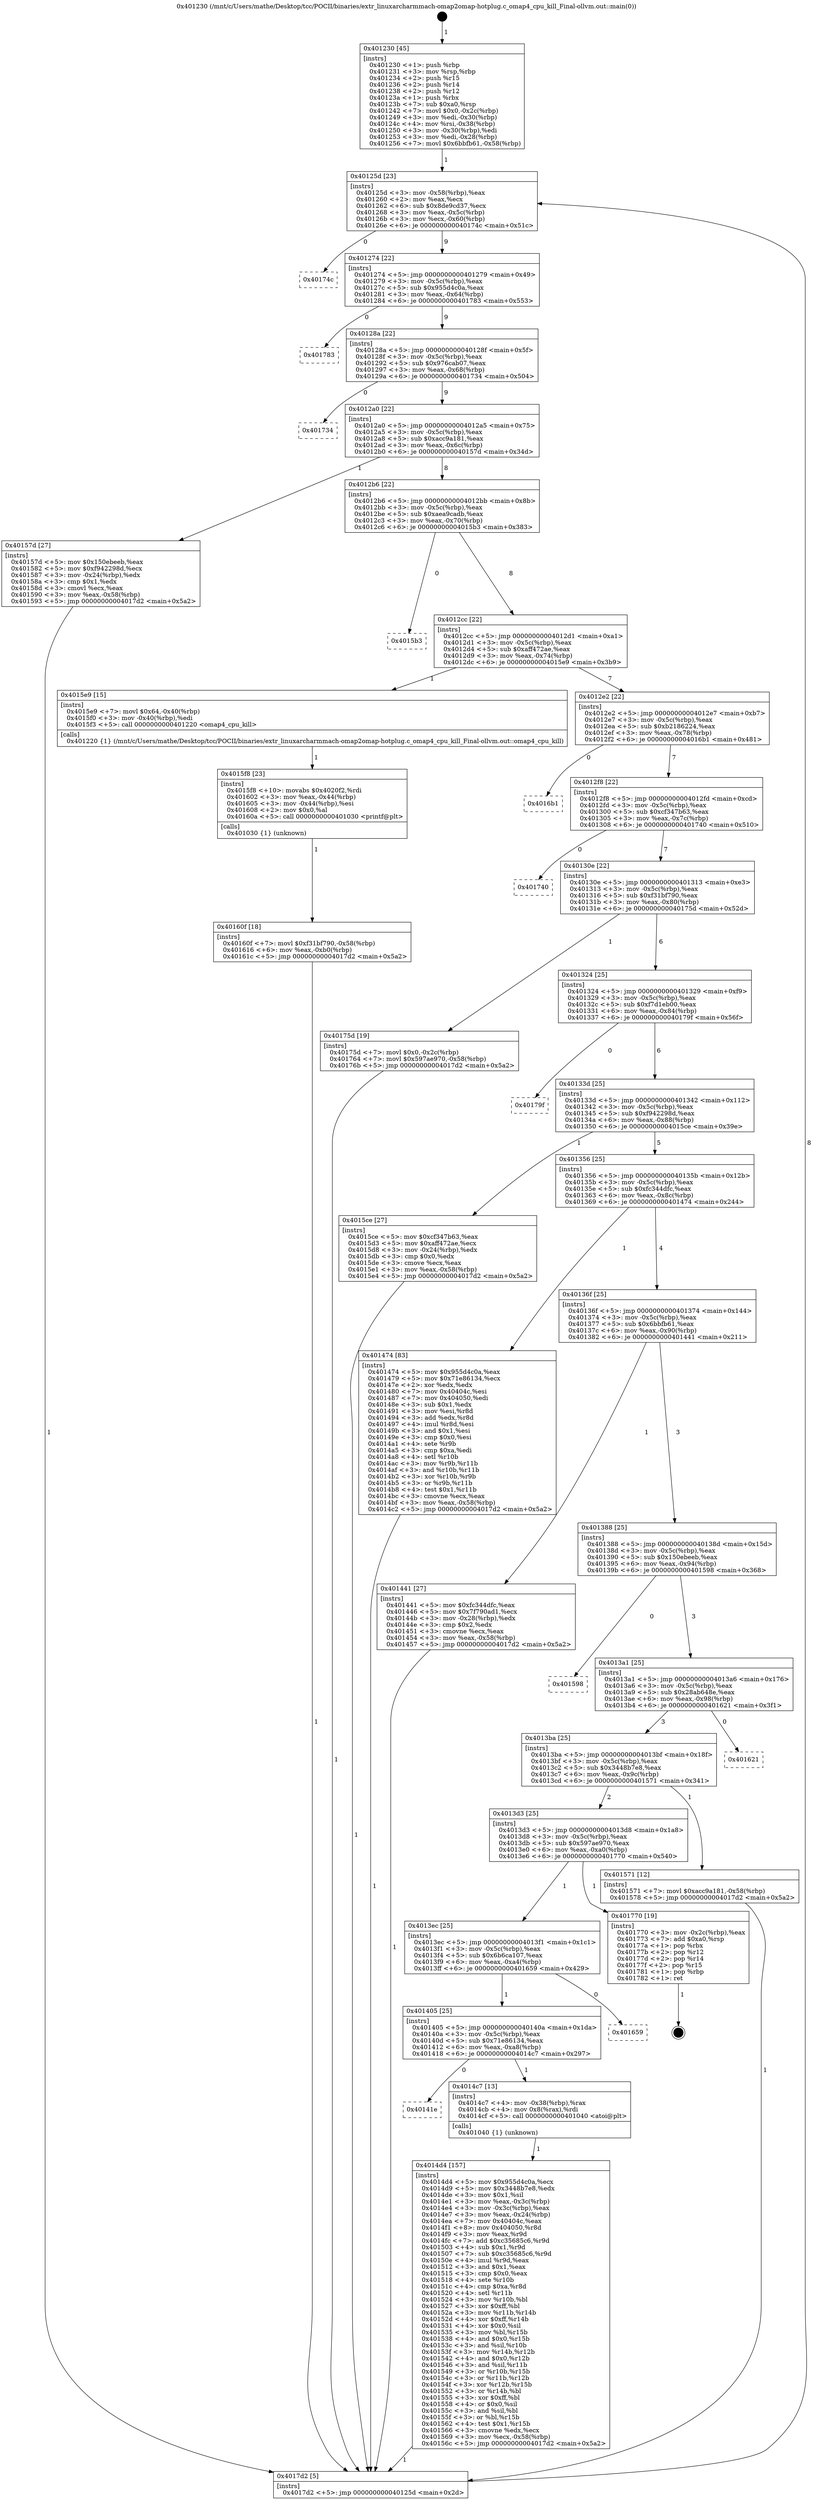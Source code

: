 digraph "0x401230" {
  label = "0x401230 (/mnt/c/Users/mathe/Desktop/tcc/POCII/binaries/extr_linuxarcharmmach-omap2omap-hotplug.c_omap4_cpu_kill_Final-ollvm.out::main(0))"
  labelloc = "t"
  node[shape=record]

  Entry [label="",width=0.3,height=0.3,shape=circle,fillcolor=black,style=filled]
  "0x40125d" [label="{
     0x40125d [23]\l
     | [instrs]\l
     &nbsp;&nbsp;0x40125d \<+3\>: mov -0x58(%rbp),%eax\l
     &nbsp;&nbsp;0x401260 \<+2\>: mov %eax,%ecx\l
     &nbsp;&nbsp;0x401262 \<+6\>: sub $0x8de9cd37,%ecx\l
     &nbsp;&nbsp;0x401268 \<+3\>: mov %eax,-0x5c(%rbp)\l
     &nbsp;&nbsp;0x40126b \<+3\>: mov %ecx,-0x60(%rbp)\l
     &nbsp;&nbsp;0x40126e \<+6\>: je 000000000040174c \<main+0x51c\>\l
  }"]
  "0x40174c" [label="{
     0x40174c\l
  }", style=dashed]
  "0x401274" [label="{
     0x401274 [22]\l
     | [instrs]\l
     &nbsp;&nbsp;0x401274 \<+5\>: jmp 0000000000401279 \<main+0x49\>\l
     &nbsp;&nbsp;0x401279 \<+3\>: mov -0x5c(%rbp),%eax\l
     &nbsp;&nbsp;0x40127c \<+5\>: sub $0x955d4c0a,%eax\l
     &nbsp;&nbsp;0x401281 \<+3\>: mov %eax,-0x64(%rbp)\l
     &nbsp;&nbsp;0x401284 \<+6\>: je 0000000000401783 \<main+0x553\>\l
  }"]
  Exit [label="",width=0.3,height=0.3,shape=circle,fillcolor=black,style=filled,peripheries=2]
  "0x401783" [label="{
     0x401783\l
  }", style=dashed]
  "0x40128a" [label="{
     0x40128a [22]\l
     | [instrs]\l
     &nbsp;&nbsp;0x40128a \<+5\>: jmp 000000000040128f \<main+0x5f\>\l
     &nbsp;&nbsp;0x40128f \<+3\>: mov -0x5c(%rbp),%eax\l
     &nbsp;&nbsp;0x401292 \<+5\>: sub $0x976cab07,%eax\l
     &nbsp;&nbsp;0x401297 \<+3\>: mov %eax,-0x68(%rbp)\l
     &nbsp;&nbsp;0x40129a \<+6\>: je 0000000000401734 \<main+0x504\>\l
  }"]
  "0x40160f" [label="{
     0x40160f [18]\l
     | [instrs]\l
     &nbsp;&nbsp;0x40160f \<+7\>: movl $0xf31bf790,-0x58(%rbp)\l
     &nbsp;&nbsp;0x401616 \<+6\>: mov %eax,-0xb0(%rbp)\l
     &nbsp;&nbsp;0x40161c \<+5\>: jmp 00000000004017d2 \<main+0x5a2\>\l
  }"]
  "0x401734" [label="{
     0x401734\l
  }", style=dashed]
  "0x4012a0" [label="{
     0x4012a0 [22]\l
     | [instrs]\l
     &nbsp;&nbsp;0x4012a0 \<+5\>: jmp 00000000004012a5 \<main+0x75\>\l
     &nbsp;&nbsp;0x4012a5 \<+3\>: mov -0x5c(%rbp),%eax\l
     &nbsp;&nbsp;0x4012a8 \<+5\>: sub $0xacc9a181,%eax\l
     &nbsp;&nbsp;0x4012ad \<+3\>: mov %eax,-0x6c(%rbp)\l
     &nbsp;&nbsp;0x4012b0 \<+6\>: je 000000000040157d \<main+0x34d\>\l
  }"]
  "0x4015f8" [label="{
     0x4015f8 [23]\l
     | [instrs]\l
     &nbsp;&nbsp;0x4015f8 \<+10\>: movabs $0x4020f2,%rdi\l
     &nbsp;&nbsp;0x401602 \<+3\>: mov %eax,-0x44(%rbp)\l
     &nbsp;&nbsp;0x401605 \<+3\>: mov -0x44(%rbp),%esi\l
     &nbsp;&nbsp;0x401608 \<+2\>: mov $0x0,%al\l
     &nbsp;&nbsp;0x40160a \<+5\>: call 0000000000401030 \<printf@plt\>\l
     | [calls]\l
     &nbsp;&nbsp;0x401030 \{1\} (unknown)\l
  }"]
  "0x40157d" [label="{
     0x40157d [27]\l
     | [instrs]\l
     &nbsp;&nbsp;0x40157d \<+5\>: mov $0x150ebeeb,%eax\l
     &nbsp;&nbsp;0x401582 \<+5\>: mov $0xf942298d,%ecx\l
     &nbsp;&nbsp;0x401587 \<+3\>: mov -0x24(%rbp),%edx\l
     &nbsp;&nbsp;0x40158a \<+3\>: cmp $0x1,%edx\l
     &nbsp;&nbsp;0x40158d \<+3\>: cmovl %ecx,%eax\l
     &nbsp;&nbsp;0x401590 \<+3\>: mov %eax,-0x58(%rbp)\l
     &nbsp;&nbsp;0x401593 \<+5\>: jmp 00000000004017d2 \<main+0x5a2\>\l
  }"]
  "0x4012b6" [label="{
     0x4012b6 [22]\l
     | [instrs]\l
     &nbsp;&nbsp;0x4012b6 \<+5\>: jmp 00000000004012bb \<main+0x8b\>\l
     &nbsp;&nbsp;0x4012bb \<+3\>: mov -0x5c(%rbp),%eax\l
     &nbsp;&nbsp;0x4012be \<+5\>: sub $0xaea9cadb,%eax\l
     &nbsp;&nbsp;0x4012c3 \<+3\>: mov %eax,-0x70(%rbp)\l
     &nbsp;&nbsp;0x4012c6 \<+6\>: je 00000000004015b3 \<main+0x383\>\l
  }"]
  "0x4014d4" [label="{
     0x4014d4 [157]\l
     | [instrs]\l
     &nbsp;&nbsp;0x4014d4 \<+5\>: mov $0x955d4c0a,%ecx\l
     &nbsp;&nbsp;0x4014d9 \<+5\>: mov $0x3448b7e8,%edx\l
     &nbsp;&nbsp;0x4014de \<+3\>: mov $0x1,%sil\l
     &nbsp;&nbsp;0x4014e1 \<+3\>: mov %eax,-0x3c(%rbp)\l
     &nbsp;&nbsp;0x4014e4 \<+3\>: mov -0x3c(%rbp),%eax\l
     &nbsp;&nbsp;0x4014e7 \<+3\>: mov %eax,-0x24(%rbp)\l
     &nbsp;&nbsp;0x4014ea \<+7\>: mov 0x40404c,%eax\l
     &nbsp;&nbsp;0x4014f1 \<+8\>: mov 0x404050,%r8d\l
     &nbsp;&nbsp;0x4014f9 \<+3\>: mov %eax,%r9d\l
     &nbsp;&nbsp;0x4014fc \<+7\>: add $0xc35685c6,%r9d\l
     &nbsp;&nbsp;0x401503 \<+4\>: sub $0x1,%r9d\l
     &nbsp;&nbsp;0x401507 \<+7\>: sub $0xc35685c6,%r9d\l
     &nbsp;&nbsp;0x40150e \<+4\>: imul %r9d,%eax\l
     &nbsp;&nbsp;0x401512 \<+3\>: and $0x1,%eax\l
     &nbsp;&nbsp;0x401515 \<+3\>: cmp $0x0,%eax\l
     &nbsp;&nbsp;0x401518 \<+4\>: sete %r10b\l
     &nbsp;&nbsp;0x40151c \<+4\>: cmp $0xa,%r8d\l
     &nbsp;&nbsp;0x401520 \<+4\>: setl %r11b\l
     &nbsp;&nbsp;0x401524 \<+3\>: mov %r10b,%bl\l
     &nbsp;&nbsp;0x401527 \<+3\>: xor $0xff,%bl\l
     &nbsp;&nbsp;0x40152a \<+3\>: mov %r11b,%r14b\l
     &nbsp;&nbsp;0x40152d \<+4\>: xor $0xff,%r14b\l
     &nbsp;&nbsp;0x401531 \<+4\>: xor $0x0,%sil\l
     &nbsp;&nbsp;0x401535 \<+3\>: mov %bl,%r15b\l
     &nbsp;&nbsp;0x401538 \<+4\>: and $0x0,%r15b\l
     &nbsp;&nbsp;0x40153c \<+3\>: and %sil,%r10b\l
     &nbsp;&nbsp;0x40153f \<+3\>: mov %r14b,%r12b\l
     &nbsp;&nbsp;0x401542 \<+4\>: and $0x0,%r12b\l
     &nbsp;&nbsp;0x401546 \<+3\>: and %sil,%r11b\l
     &nbsp;&nbsp;0x401549 \<+3\>: or %r10b,%r15b\l
     &nbsp;&nbsp;0x40154c \<+3\>: or %r11b,%r12b\l
     &nbsp;&nbsp;0x40154f \<+3\>: xor %r12b,%r15b\l
     &nbsp;&nbsp;0x401552 \<+3\>: or %r14b,%bl\l
     &nbsp;&nbsp;0x401555 \<+3\>: xor $0xff,%bl\l
     &nbsp;&nbsp;0x401558 \<+4\>: or $0x0,%sil\l
     &nbsp;&nbsp;0x40155c \<+3\>: and %sil,%bl\l
     &nbsp;&nbsp;0x40155f \<+3\>: or %bl,%r15b\l
     &nbsp;&nbsp;0x401562 \<+4\>: test $0x1,%r15b\l
     &nbsp;&nbsp;0x401566 \<+3\>: cmovne %edx,%ecx\l
     &nbsp;&nbsp;0x401569 \<+3\>: mov %ecx,-0x58(%rbp)\l
     &nbsp;&nbsp;0x40156c \<+5\>: jmp 00000000004017d2 \<main+0x5a2\>\l
  }"]
  "0x4015b3" [label="{
     0x4015b3\l
  }", style=dashed]
  "0x4012cc" [label="{
     0x4012cc [22]\l
     | [instrs]\l
     &nbsp;&nbsp;0x4012cc \<+5\>: jmp 00000000004012d1 \<main+0xa1\>\l
     &nbsp;&nbsp;0x4012d1 \<+3\>: mov -0x5c(%rbp),%eax\l
     &nbsp;&nbsp;0x4012d4 \<+5\>: sub $0xaff472ae,%eax\l
     &nbsp;&nbsp;0x4012d9 \<+3\>: mov %eax,-0x74(%rbp)\l
     &nbsp;&nbsp;0x4012dc \<+6\>: je 00000000004015e9 \<main+0x3b9\>\l
  }"]
  "0x40141e" [label="{
     0x40141e\l
  }", style=dashed]
  "0x4015e9" [label="{
     0x4015e9 [15]\l
     | [instrs]\l
     &nbsp;&nbsp;0x4015e9 \<+7\>: movl $0x64,-0x40(%rbp)\l
     &nbsp;&nbsp;0x4015f0 \<+3\>: mov -0x40(%rbp),%edi\l
     &nbsp;&nbsp;0x4015f3 \<+5\>: call 0000000000401220 \<omap4_cpu_kill\>\l
     | [calls]\l
     &nbsp;&nbsp;0x401220 \{1\} (/mnt/c/Users/mathe/Desktop/tcc/POCII/binaries/extr_linuxarcharmmach-omap2omap-hotplug.c_omap4_cpu_kill_Final-ollvm.out::omap4_cpu_kill)\l
  }"]
  "0x4012e2" [label="{
     0x4012e2 [22]\l
     | [instrs]\l
     &nbsp;&nbsp;0x4012e2 \<+5\>: jmp 00000000004012e7 \<main+0xb7\>\l
     &nbsp;&nbsp;0x4012e7 \<+3\>: mov -0x5c(%rbp),%eax\l
     &nbsp;&nbsp;0x4012ea \<+5\>: sub $0xb2186224,%eax\l
     &nbsp;&nbsp;0x4012ef \<+3\>: mov %eax,-0x78(%rbp)\l
     &nbsp;&nbsp;0x4012f2 \<+6\>: je 00000000004016b1 \<main+0x481\>\l
  }"]
  "0x4014c7" [label="{
     0x4014c7 [13]\l
     | [instrs]\l
     &nbsp;&nbsp;0x4014c7 \<+4\>: mov -0x38(%rbp),%rax\l
     &nbsp;&nbsp;0x4014cb \<+4\>: mov 0x8(%rax),%rdi\l
     &nbsp;&nbsp;0x4014cf \<+5\>: call 0000000000401040 \<atoi@plt\>\l
     | [calls]\l
     &nbsp;&nbsp;0x401040 \{1\} (unknown)\l
  }"]
  "0x4016b1" [label="{
     0x4016b1\l
  }", style=dashed]
  "0x4012f8" [label="{
     0x4012f8 [22]\l
     | [instrs]\l
     &nbsp;&nbsp;0x4012f8 \<+5\>: jmp 00000000004012fd \<main+0xcd\>\l
     &nbsp;&nbsp;0x4012fd \<+3\>: mov -0x5c(%rbp),%eax\l
     &nbsp;&nbsp;0x401300 \<+5\>: sub $0xcf347b63,%eax\l
     &nbsp;&nbsp;0x401305 \<+3\>: mov %eax,-0x7c(%rbp)\l
     &nbsp;&nbsp;0x401308 \<+6\>: je 0000000000401740 \<main+0x510\>\l
  }"]
  "0x401405" [label="{
     0x401405 [25]\l
     | [instrs]\l
     &nbsp;&nbsp;0x401405 \<+5\>: jmp 000000000040140a \<main+0x1da\>\l
     &nbsp;&nbsp;0x40140a \<+3\>: mov -0x5c(%rbp),%eax\l
     &nbsp;&nbsp;0x40140d \<+5\>: sub $0x71e86134,%eax\l
     &nbsp;&nbsp;0x401412 \<+6\>: mov %eax,-0xa8(%rbp)\l
     &nbsp;&nbsp;0x401418 \<+6\>: je 00000000004014c7 \<main+0x297\>\l
  }"]
  "0x401740" [label="{
     0x401740\l
  }", style=dashed]
  "0x40130e" [label="{
     0x40130e [22]\l
     | [instrs]\l
     &nbsp;&nbsp;0x40130e \<+5\>: jmp 0000000000401313 \<main+0xe3\>\l
     &nbsp;&nbsp;0x401313 \<+3\>: mov -0x5c(%rbp),%eax\l
     &nbsp;&nbsp;0x401316 \<+5\>: sub $0xf31bf790,%eax\l
     &nbsp;&nbsp;0x40131b \<+3\>: mov %eax,-0x80(%rbp)\l
     &nbsp;&nbsp;0x40131e \<+6\>: je 000000000040175d \<main+0x52d\>\l
  }"]
  "0x401659" [label="{
     0x401659\l
  }", style=dashed]
  "0x40175d" [label="{
     0x40175d [19]\l
     | [instrs]\l
     &nbsp;&nbsp;0x40175d \<+7\>: movl $0x0,-0x2c(%rbp)\l
     &nbsp;&nbsp;0x401764 \<+7\>: movl $0x597ae970,-0x58(%rbp)\l
     &nbsp;&nbsp;0x40176b \<+5\>: jmp 00000000004017d2 \<main+0x5a2\>\l
  }"]
  "0x401324" [label="{
     0x401324 [25]\l
     | [instrs]\l
     &nbsp;&nbsp;0x401324 \<+5\>: jmp 0000000000401329 \<main+0xf9\>\l
     &nbsp;&nbsp;0x401329 \<+3\>: mov -0x5c(%rbp),%eax\l
     &nbsp;&nbsp;0x40132c \<+5\>: sub $0xf7d1eb00,%eax\l
     &nbsp;&nbsp;0x401331 \<+6\>: mov %eax,-0x84(%rbp)\l
     &nbsp;&nbsp;0x401337 \<+6\>: je 000000000040179f \<main+0x56f\>\l
  }"]
  "0x4013ec" [label="{
     0x4013ec [25]\l
     | [instrs]\l
     &nbsp;&nbsp;0x4013ec \<+5\>: jmp 00000000004013f1 \<main+0x1c1\>\l
     &nbsp;&nbsp;0x4013f1 \<+3\>: mov -0x5c(%rbp),%eax\l
     &nbsp;&nbsp;0x4013f4 \<+5\>: sub $0x6b6ca107,%eax\l
     &nbsp;&nbsp;0x4013f9 \<+6\>: mov %eax,-0xa4(%rbp)\l
     &nbsp;&nbsp;0x4013ff \<+6\>: je 0000000000401659 \<main+0x429\>\l
  }"]
  "0x40179f" [label="{
     0x40179f\l
  }", style=dashed]
  "0x40133d" [label="{
     0x40133d [25]\l
     | [instrs]\l
     &nbsp;&nbsp;0x40133d \<+5\>: jmp 0000000000401342 \<main+0x112\>\l
     &nbsp;&nbsp;0x401342 \<+3\>: mov -0x5c(%rbp),%eax\l
     &nbsp;&nbsp;0x401345 \<+5\>: sub $0xf942298d,%eax\l
     &nbsp;&nbsp;0x40134a \<+6\>: mov %eax,-0x88(%rbp)\l
     &nbsp;&nbsp;0x401350 \<+6\>: je 00000000004015ce \<main+0x39e\>\l
  }"]
  "0x401770" [label="{
     0x401770 [19]\l
     | [instrs]\l
     &nbsp;&nbsp;0x401770 \<+3\>: mov -0x2c(%rbp),%eax\l
     &nbsp;&nbsp;0x401773 \<+7\>: add $0xa0,%rsp\l
     &nbsp;&nbsp;0x40177a \<+1\>: pop %rbx\l
     &nbsp;&nbsp;0x40177b \<+2\>: pop %r12\l
     &nbsp;&nbsp;0x40177d \<+2\>: pop %r14\l
     &nbsp;&nbsp;0x40177f \<+2\>: pop %r15\l
     &nbsp;&nbsp;0x401781 \<+1\>: pop %rbp\l
     &nbsp;&nbsp;0x401782 \<+1\>: ret\l
  }"]
  "0x4015ce" [label="{
     0x4015ce [27]\l
     | [instrs]\l
     &nbsp;&nbsp;0x4015ce \<+5\>: mov $0xcf347b63,%eax\l
     &nbsp;&nbsp;0x4015d3 \<+5\>: mov $0xaff472ae,%ecx\l
     &nbsp;&nbsp;0x4015d8 \<+3\>: mov -0x24(%rbp),%edx\l
     &nbsp;&nbsp;0x4015db \<+3\>: cmp $0x0,%edx\l
     &nbsp;&nbsp;0x4015de \<+3\>: cmove %ecx,%eax\l
     &nbsp;&nbsp;0x4015e1 \<+3\>: mov %eax,-0x58(%rbp)\l
     &nbsp;&nbsp;0x4015e4 \<+5\>: jmp 00000000004017d2 \<main+0x5a2\>\l
  }"]
  "0x401356" [label="{
     0x401356 [25]\l
     | [instrs]\l
     &nbsp;&nbsp;0x401356 \<+5\>: jmp 000000000040135b \<main+0x12b\>\l
     &nbsp;&nbsp;0x40135b \<+3\>: mov -0x5c(%rbp),%eax\l
     &nbsp;&nbsp;0x40135e \<+5\>: sub $0xfc344dfc,%eax\l
     &nbsp;&nbsp;0x401363 \<+6\>: mov %eax,-0x8c(%rbp)\l
     &nbsp;&nbsp;0x401369 \<+6\>: je 0000000000401474 \<main+0x244\>\l
  }"]
  "0x4013d3" [label="{
     0x4013d3 [25]\l
     | [instrs]\l
     &nbsp;&nbsp;0x4013d3 \<+5\>: jmp 00000000004013d8 \<main+0x1a8\>\l
     &nbsp;&nbsp;0x4013d8 \<+3\>: mov -0x5c(%rbp),%eax\l
     &nbsp;&nbsp;0x4013db \<+5\>: sub $0x597ae970,%eax\l
     &nbsp;&nbsp;0x4013e0 \<+6\>: mov %eax,-0xa0(%rbp)\l
     &nbsp;&nbsp;0x4013e6 \<+6\>: je 0000000000401770 \<main+0x540\>\l
  }"]
  "0x401474" [label="{
     0x401474 [83]\l
     | [instrs]\l
     &nbsp;&nbsp;0x401474 \<+5\>: mov $0x955d4c0a,%eax\l
     &nbsp;&nbsp;0x401479 \<+5\>: mov $0x71e86134,%ecx\l
     &nbsp;&nbsp;0x40147e \<+2\>: xor %edx,%edx\l
     &nbsp;&nbsp;0x401480 \<+7\>: mov 0x40404c,%esi\l
     &nbsp;&nbsp;0x401487 \<+7\>: mov 0x404050,%edi\l
     &nbsp;&nbsp;0x40148e \<+3\>: sub $0x1,%edx\l
     &nbsp;&nbsp;0x401491 \<+3\>: mov %esi,%r8d\l
     &nbsp;&nbsp;0x401494 \<+3\>: add %edx,%r8d\l
     &nbsp;&nbsp;0x401497 \<+4\>: imul %r8d,%esi\l
     &nbsp;&nbsp;0x40149b \<+3\>: and $0x1,%esi\l
     &nbsp;&nbsp;0x40149e \<+3\>: cmp $0x0,%esi\l
     &nbsp;&nbsp;0x4014a1 \<+4\>: sete %r9b\l
     &nbsp;&nbsp;0x4014a5 \<+3\>: cmp $0xa,%edi\l
     &nbsp;&nbsp;0x4014a8 \<+4\>: setl %r10b\l
     &nbsp;&nbsp;0x4014ac \<+3\>: mov %r9b,%r11b\l
     &nbsp;&nbsp;0x4014af \<+3\>: and %r10b,%r11b\l
     &nbsp;&nbsp;0x4014b2 \<+3\>: xor %r10b,%r9b\l
     &nbsp;&nbsp;0x4014b5 \<+3\>: or %r9b,%r11b\l
     &nbsp;&nbsp;0x4014b8 \<+4\>: test $0x1,%r11b\l
     &nbsp;&nbsp;0x4014bc \<+3\>: cmovne %ecx,%eax\l
     &nbsp;&nbsp;0x4014bf \<+3\>: mov %eax,-0x58(%rbp)\l
     &nbsp;&nbsp;0x4014c2 \<+5\>: jmp 00000000004017d2 \<main+0x5a2\>\l
  }"]
  "0x40136f" [label="{
     0x40136f [25]\l
     | [instrs]\l
     &nbsp;&nbsp;0x40136f \<+5\>: jmp 0000000000401374 \<main+0x144\>\l
     &nbsp;&nbsp;0x401374 \<+3\>: mov -0x5c(%rbp),%eax\l
     &nbsp;&nbsp;0x401377 \<+5\>: sub $0x6bbfb61,%eax\l
     &nbsp;&nbsp;0x40137c \<+6\>: mov %eax,-0x90(%rbp)\l
     &nbsp;&nbsp;0x401382 \<+6\>: je 0000000000401441 \<main+0x211\>\l
  }"]
  "0x401571" [label="{
     0x401571 [12]\l
     | [instrs]\l
     &nbsp;&nbsp;0x401571 \<+7\>: movl $0xacc9a181,-0x58(%rbp)\l
     &nbsp;&nbsp;0x401578 \<+5\>: jmp 00000000004017d2 \<main+0x5a2\>\l
  }"]
  "0x401441" [label="{
     0x401441 [27]\l
     | [instrs]\l
     &nbsp;&nbsp;0x401441 \<+5\>: mov $0xfc344dfc,%eax\l
     &nbsp;&nbsp;0x401446 \<+5\>: mov $0x7f790ad1,%ecx\l
     &nbsp;&nbsp;0x40144b \<+3\>: mov -0x28(%rbp),%edx\l
     &nbsp;&nbsp;0x40144e \<+3\>: cmp $0x2,%edx\l
     &nbsp;&nbsp;0x401451 \<+3\>: cmovne %ecx,%eax\l
     &nbsp;&nbsp;0x401454 \<+3\>: mov %eax,-0x58(%rbp)\l
     &nbsp;&nbsp;0x401457 \<+5\>: jmp 00000000004017d2 \<main+0x5a2\>\l
  }"]
  "0x401388" [label="{
     0x401388 [25]\l
     | [instrs]\l
     &nbsp;&nbsp;0x401388 \<+5\>: jmp 000000000040138d \<main+0x15d\>\l
     &nbsp;&nbsp;0x40138d \<+3\>: mov -0x5c(%rbp),%eax\l
     &nbsp;&nbsp;0x401390 \<+5\>: sub $0x150ebeeb,%eax\l
     &nbsp;&nbsp;0x401395 \<+6\>: mov %eax,-0x94(%rbp)\l
     &nbsp;&nbsp;0x40139b \<+6\>: je 0000000000401598 \<main+0x368\>\l
  }"]
  "0x4017d2" [label="{
     0x4017d2 [5]\l
     | [instrs]\l
     &nbsp;&nbsp;0x4017d2 \<+5\>: jmp 000000000040125d \<main+0x2d\>\l
  }"]
  "0x401230" [label="{
     0x401230 [45]\l
     | [instrs]\l
     &nbsp;&nbsp;0x401230 \<+1\>: push %rbp\l
     &nbsp;&nbsp;0x401231 \<+3\>: mov %rsp,%rbp\l
     &nbsp;&nbsp;0x401234 \<+2\>: push %r15\l
     &nbsp;&nbsp;0x401236 \<+2\>: push %r14\l
     &nbsp;&nbsp;0x401238 \<+2\>: push %r12\l
     &nbsp;&nbsp;0x40123a \<+1\>: push %rbx\l
     &nbsp;&nbsp;0x40123b \<+7\>: sub $0xa0,%rsp\l
     &nbsp;&nbsp;0x401242 \<+7\>: movl $0x0,-0x2c(%rbp)\l
     &nbsp;&nbsp;0x401249 \<+3\>: mov %edi,-0x30(%rbp)\l
     &nbsp;&nbsp;0x40124c \<+4\>: mov %rsi,-0x38(%rbp)\l
     &nbsp;&nbsp;0x401250 \<+3\>: mov -0x30(%rbp),%edi\l
     &nbsp;&nbsp;0x401253 \<+3\>: mov %edi,-0x28(%rbp)\l
     &nbsp;&nbsp;0x401256 \<+7\>: movl $0x6bbfb61,-0x58(%rbp)\l
  }"]
  "0x4013ba" [label="{
     0x4013ba [25]\l
     | [instrs]\l
     &nbsp;&nbsp;0x4013ba \<+5\>: jmp 00000000004013bf \<main+0x18f\>\l
     &nbsp;&nbsp;0x4013bf \<+3\>: mov -0x5c(%rbp),%eax\l
     &nbsp;&nbsp;0x4013c2 \<+5\>: sub $0x3448b7e8,%eax\l
     &nbsp;&nbsp;0x4013c7 \<+6\>: mov %eax,-0x9c(%rbp)\l
     &nbsp;&nbsp;0x4013cd \<+6\>: je 0000000000401571 \<main+0x341\>\l
  }"]
  "0x401598" [label="{
     0x401598\l
  }", style=dashed]
  "0x4013a1" [label="{
     0x4013a1 [25]\l
     | [instrs]\l
     &nbsp;&nbsp;0x4013a1 \<+5\>: jmp 00000000004013a6 \<main+0x176\>\l
     &nbsp;&nbsp;0x4013a6 \<+3\>: mov -0x5c(%rbp),%eax\l
     &nbsp;&nbsp;0x4013a9 \<+5\>: sub $0x28ab648e,%eax\l
     &nbsp;&nbsp;0x4013ae \<+6\>: mov %eax,-0x98(%rbp)\l
     &nbsp;&nbsp;0x4013b4 \<+6\>: je 0000000000401621 \<main+0x3f1\>\l
  }"]
  "0x401621" [label="{
     0x401621\l
  }", style=dashed]
  Entry -> "0x401230" [label=" 1"]
  "0x40125d" -> "0x40174c" [label=" 0"]
  "0x40125d" -> "0x401274" [label=" 9"]
  "0x401770" -> Exit [label=" 1"]
  "0x401274" -> "0x401783" [label=" 0"]
  "0x401274" -> "0x40128a" [label=" 9"]
  "0x40175d" -> "0x4017d2" [label=" 1"]
  "0x40128a" -> "0x401734" [label=" 0"]
  "0x40128a" -> "0x4012a0" [label=" 9"]
  "0x40160f" -> "0x4017d2" [label=" 1"]
  "0x4012a0" -> "0x40157d" [label=" 1"]
  "0x4012a0" -> "0x4012b6" [label=" 8"]
  "0x4015f8" -> "0x40160f" [label=" 1"]
  "0x4012b6" -> "0x4015b3" [label=" 0"]
  "0x4012b6" -> "0x4012cc" [label=" 8"]
  "0x4015e9" -> "0x4015f8" [label=" 1"]
  "0x4012cc" -> "0x4015e9" [label=" 1"]
  "0x4012cc" -> "0x4012e2" [label=" 7"]
  "0x4015ce" -> "0x4017d2" [label=" 1"]
  "0x4012e2" -> "0x4016b1" [label=" 0"]
  "0x4012e2" -> "0x4012f8" [label=" 7"]
  "0x40157d" -> "0x4017d2" [label=" 1"]
  "0x4012f8" -> "0x401740" [label=" 0"]
  "0x4012f8" -> "0x40130e" [label=" 7"]
  "0x4014d4" -> "0x4017d2" [label=" 1"]
  "0x40130e" -> "0x40175d" [label=" 1"]
  "0x40130e" -> "0x401324" [label=" 6"]
  "0x4014c7" -> "0x4014d4" [label=" 1"]
  "0x401324" -> "0x40179f" [label=" 0"]
  "0x401324" -> "0x40133d" [label=" 6"]
  "0x401405" -> "0x4014c7" [label=" 1"]
  "0x40133d" -> "0x4015ce" [label=" 1"]
  "0x40133d" -> "0x401356" [label=" 5"]
  "0x401571" -> "0x4017d2" [label=" 1"]
  "0x401356" -> "0x401474" [label=" 1"]
  "0x401356" -> "0x40136f" [label=" 4"]
  "0x4013ec" -> "0x401659" [label=" 0"]
  "0x40136f" -> "0x401441" [label=" 1"]
  "0x40136f" -> "0x401388" [label=" 3"]
  "0x401441" -> "0x4017d2" [label=" 1"]
  "0x401230" -> "0x40125d" [label=" 1"]
  "0x4017d2" -> "0x40125d" [label=" 8"]
  "0x401474" -> "0x4017d2" [label=" 1"]
  "0x401405" -> "0x40141e" [label=" 0"]
  "0x401388" -> "0x401598" [label=" 0"]
  "0x401388" -> "0x4013a1" [label=" 3"]
  "0x4013d3" -> "0x401770" [label=" 1"]
  "0x4013a1" -> "0x401621" [label=" 0"]
  "0x4013a1" -> "0x4013ba" [label=" 3"]
  "0x4013d3" -> "0x4013ec" [label=" 1"]
  "0x4013ba" -> "0x401571" [label=" 1"]
  "0x4013ba" -> "0x4013d3" [label=" 2"]
  "0x4013ec" -> "0x401405" [label=" 1"]
}
